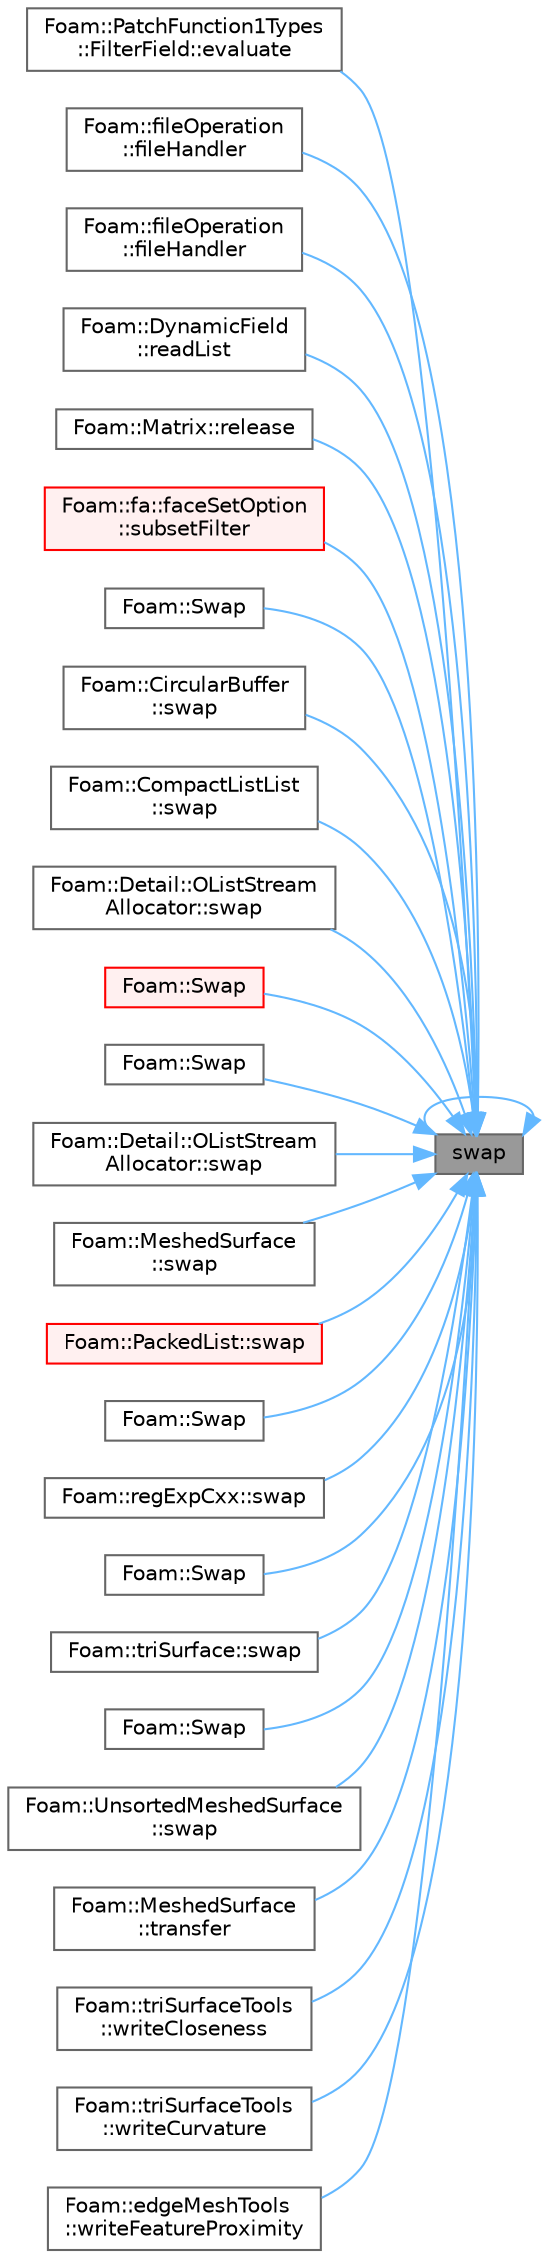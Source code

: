 digraph "swap"
{
 // LATEX_PDF_SIZE
  bgcolor="transparent";
  edge [fontname=Helvetica,fontsize=10,labelfontname=Helvetica,labelfontsize=10];
  node [fontname=Helvetica,fontsize=10,shape=box,height=0.2,width=0.4];
  rankdir="RL";
  Node1 [id="Node000001",label="swap",height=0.2,width=0.4,color="gray40", fillcolor="grey60", style="filled", fontcolor="black",tooltip=" "];
  Node1 -> Node2 [id="edge1_Node000001_Node000002",dir="back",color="steelblue1",style="solid",tooltip=" "];
  Node2 [id="Node000002",label="Foam::PatchFunction1Types\l::FilterField::evaluate",height=0.2,width=0.4,color="grey40", fillcolor="white", style="filled",URL="$classFoam_1_1PatchFunction1Types_1_1FilterField.html#a3d872df62f8586a49d40b55bca54949b",tooltip=" "];
  Node1 -> Node3 [id="edge2_Node000001_Node000003",dir="back",color="steelblue1",style="solid",tooltip=" "];
  Node3 [id="Node000003",label="Foam::fileOperation\l::fileHandler",height=0.2,width=0.4,color="grey40", fillcolor="white", style="filled",URL="$classFoam_1_1fileOperation.html#a57257e1fea362d38ad2e650d66a5cc2f",tooltip=" "];
  Node1 -> Node4 [id="edge3_Node000001_Node000004",dir="back",color="steelblue1",style="solid",tooltip=" "];
  Node4 [id="Node000004",label="Foam::fileOperation\l::fileHandler",height=0.2,width=0.4,color="grey40", fillcolor="white", style="filled",URL="$classFoam_1_1fileOperation.html#abbd26b2ecacd1cb69264a065a9415f63",tooltip=" "];
  Node1 -> Node5 [id="edge4_Node000001_Node000005",dir="back",color="steelblue1",style="solid",tooltip=" "];
  Node5 [id="Node000005",label="Foam::DynamicField\l::readList",height=0.2,width=0.4,color="grey40", fillcolor="white", style="filled",URL="$classFoam_1_1DynamicField.html#ad1752c419c47f2ae28785e5f1d0e00d3",tooltip=" "];
  Node1 -> Node6 [id="edge5_Node000001_Node000006",dir="back",color="steelblue1",style="solid",tooltip=" "];
  Node6 [id="Node000006",label="Foam::Matrix::release",height=0.2,width=0.4,color="grey40", fillcolor="white", style="filled",URL="$classFoam_1_1Matrix.html#a370c0f0654436e6c52caeb15f7f826a7",tooltip=" "];
  Node1 -> Node7 [id="edge6_Node000001_Node000007",dir="back",color="steelblue1",style="solid",tooltip=" "];
  Node7 [id="Node000007",label="Foam::fa::faceSetOption\l::subsetFilter",height=0.2,width=0.4,color="red", fillcolor="#FFF0F0", style="filled",URL="$classFoam_1_1fa_1_1faceSetOption.html#a2f43ba3f15a75d4bc85adf576bb9da47",tooltip=" "];
  Node1 -> Node10 [id="edge7_Node000001_Node000010",dir="back",color="steelblue1",style="solid",tooltip=" "];
  Node10 [id="Node000010",label="Foam::Swap",height=0.2,width=0.4,color="grey40", fillcolor="white", style="filled",URL="$namespaceFoam.html#a350f2e07431fcf02d7223894ca2067be",tooltip=" "];
  Node1 -> Node11 [id="edge8_Node000001_Node000011",dir="back",color="steelblue1",style="solid",tooltip=" "];
  Node11 [id="Node000011",label="Foam::CircularBuffer\l::swap",height=0.2,width=0.4,color="grey40", fillcolor="white", style="filled",URL="$classFoam_1_1CircularBuffer.html#ac9bc4231a9667355663803911d8878b5",tooltip=" "];
  Node1 -> Node12 [id="edge9_Node000001_Node000012",dir="back",color="steelblue1",style="solid",tooltip=" "];
  Node12 [id="Node000012",label="Foam::CompactListList\l::swap",height=0.2,width=0.4,color="grey40", fillcolor="white", style="filled",URL="$classFoam_1_1CompactListList.html#ada61dc18e4577bf042eae04f3cc4adbd",tooltip=" "];
  Node1 -> Node13 [id="edge10_Node000001_Node000013",dir="back",color="steelblue1",style="solid",tooltip=" "];
  Node13 [id="Node000013",label="Foam::Detail::OListStream\lAllocator::swap",height=0.2,width=0.4,color="grey40", fillcolor="white", style="filled",URL="$classFoam_1_1Detail_1_1OListStreamAllocator.html#a35eba259d50eb731e96d0527a09ac6ed",tooltip=" "];
  Node1 -> Node14 [id="edge11_Node000001_Node000014",dir="back",color="steelblue1",style="solid",tooltip=" "];
  Node14 [id="Node000014",label="Foam::Swap",height=0.2,width=0.4,color="red", fillcolor="#FFF0F0", style="filled",URL="$namespaceFoam.html#a7d1b8101acd7aed038fe7d1cd79740b0",tooltip=" "];
  Node1 -> Node39 [id="edge12_Node000001_Node000039",dir="back",color="steelblue1",style="solid",tooltip=" "];
  Node39 [id="Node000039",label="Foam::Swap",height=0.2,width=0.4,color="grey40", fillcolor="white", style="filled",URL="$namespaceFoam.html#a11947c89da9076496bdd9f9d491b6f24",tooltip=" "];
  Node1 -> Node40 [id="edge13_Node000001_Node000040",dir="back",color="steelblue1",style="solid",tooltip=" "];
  Node40 [id="Node000040",label="Foam::Detail::OListStream\lAllocator::swap",height=0.2,width=0.4,color="grey40", fillcolor="white", style="filled",URL="$classFoam_1_1Detail_1_1OListStreamAllocator.html#a0bc98884e2f468320a5c64ace7c65b2d",tooltip=" "];
  Node1 -> Node41 [id="edge14_Node000001_Node000041",dir="back",color="steelblue1",style="solid",tooltip=" "];
  Node41 [id="Node000041",label="Foam::MeshedSurface\l::swap",height=0.2,width=0.4,color="grey40", fillcolor="white", style="filled",URL="$classFoam_1_1MeshedSurface.html#ac458cd96111b66860f7c81b20976e5d3",tooltip=" "];
  Node1 -> Node42 [id="edge15_Node000001_Node000042",dir="back",color="steelblue1",style="solid",tooltip=" "];
  Node42 [id="Node000042",label="Foam::PackedList::swap",height=0.2,width=0.4,color="red", fillcolor="#FFF0F0", style="filled",URL="$classFoam_1_1PackedList.html#a24b043e73fcdfb7ed43f22aaa2fcf3b6",tooltip=" "];
  Node1 -> Node44 [id="edge16_Node000001_Node000044",dir="back",color="steelblue1",style="solid",tooltip=" "];
  Node44 [id="Node000044",label="Foam::Swap",height=0.2,width=0.4,color="grey40", fillcolor="white", style="filled",URL="$namespaceFoam.html#a6af8156d81737e7b0acbac0dd66b81e0",tooltip=" "];
  Node1 -> Node45 [id="edge17_Node000001_Node000045",dir="back",color="steelblue1",style="solid",tooltip=" "];
  Node45 [id="Node000045",label="Foam::regExpCxx::swap",height=0.2,width=0.4,color="grey40", fillcolor="white", style="filled",URL="$classFoam_1_1regExpCxx.html#ade7bc72c423c3f2ea2b4e7c1e47882b5",tooltip=" "];
  Node1 -> Node46 [id="edge18_Node000001_Node000046",dir="back",color="steelblue1",style="solid",tooltip=" "];
  Node46 [id="Node000046",label="Foam::Swap",height=0.2,width=0.4,color="grey40", fillcolor="white", style="filled",URL="$namespaceFoam.html#a5f8fd17a0af519e2ab92cde49407d64f",tooltip=" "];
  Node1 -> Node47 [id="edge19_Node000001_Node000047",dir="back",color="steelblue1",style="solid",tooltip=" "];
  Node47 [id="Node000047",label="Foam::triSurface::swap",height=0.2,width=0.4,color="grey40", fillcolor="white", style="filled",URL="$classFoam_1_1triSurface.html#a53a9b7629d93a4f4be25f829d8000440",tooltip=" "];
  Node1 -> Node48 [id="edge20_Node000001_Node000048",dir="back",color="steelblue1",style="solid",tooltip=" "];
  Node48 [id="Node000048",label="Foam::Swap",height=0.2,width=0.4,color="grey40", fillcolor="white", style="filled",URL="$namespaceFoam.html#acf4ee4ea53cfc02c7830fe7808db527d",tooltip=" "];
  Node1 -> Node49 [id="edge21_Node000001_Node000049",dir="back",color="steelblue1",style="solid",tooltip=" "];
  Node49 [id="Node000049",label="Foam::UnsortedMeshedSurface\l::swap",height=0.2,width=0.4,color="grey40", fillcolor="white", style="filled",URL="$classFoam_1_1UnsortedMeshedSurface.html#af2f5dfddc8adcf87f3a47becaaf8d9fa",tooltip=" "];
  Node1 -> Node1 [id="edge22_Node000001_Node000001",dir="back",color="steelblue1",style="solid",tooltip=" "];
  Node1 -> Node50 [id="edge23_Node000001_Node000050",dir="back",color="steelblue1",style="solid",tooltip=" "];
  Node50 [id="Node000050",label="Foam::MeshedSurface\l::transfer",height=0.2,width=0.4,color="grey40", fillcolor="white", style="filled",URL="$classFoam_1_1MeshedSurface.html#a718f3771d2c6d709acf8526c05ced2c4",tooltip=" "];
  Node1 -> Node51 [id="edge24_Node000001_Node000051",dir="back",color="steelblue1",style="solid",tooltip=" "];
  Node51 [id="Node000051",label="Foam::triSurfaceTools\l::writeCloseness",height=0.2,width=0.4,color="grey40", fillcolor="white", style="filled",URL="$classFoam_1_1triSurfaceTools.html#ad280a0f3dcee28fbb5e3b12cfbdbf8e3",tooltip=" "];
  Node1 -> Node52 [id="edge25_Node000001_Node000052",dir="back",color="steelblue1",style="solid",tooltip=" "];
  Node52 [id="Node000052",label="Foam::triSurfaceTools\l::writeCurvature",height=0.2,width=0.4,color="grey40", fillcolor="white", style="filled",URL="$classFoam_1_1triSurfaceTools.html#a8591e1a41c13a57e465e8ce521e794ba",tooltip=" "];
  Node1 -> Node53 [id="edge26_Node000001_Node000053",dir="back",color="steelblue1",style="solid",tooltip=" "];
  Node53 [id="Node000053",label="Foam::edgeMeshTools\l::writeFeatureProximity",height=0.2,width=0.4,color="grey40", fillcolor="white", style="filled",URL="$namespaceFoam_1_1edgeMeshTools.html#ac5598277da52a92a2a08bb4dc60842fe",tooltip=" "];
}
